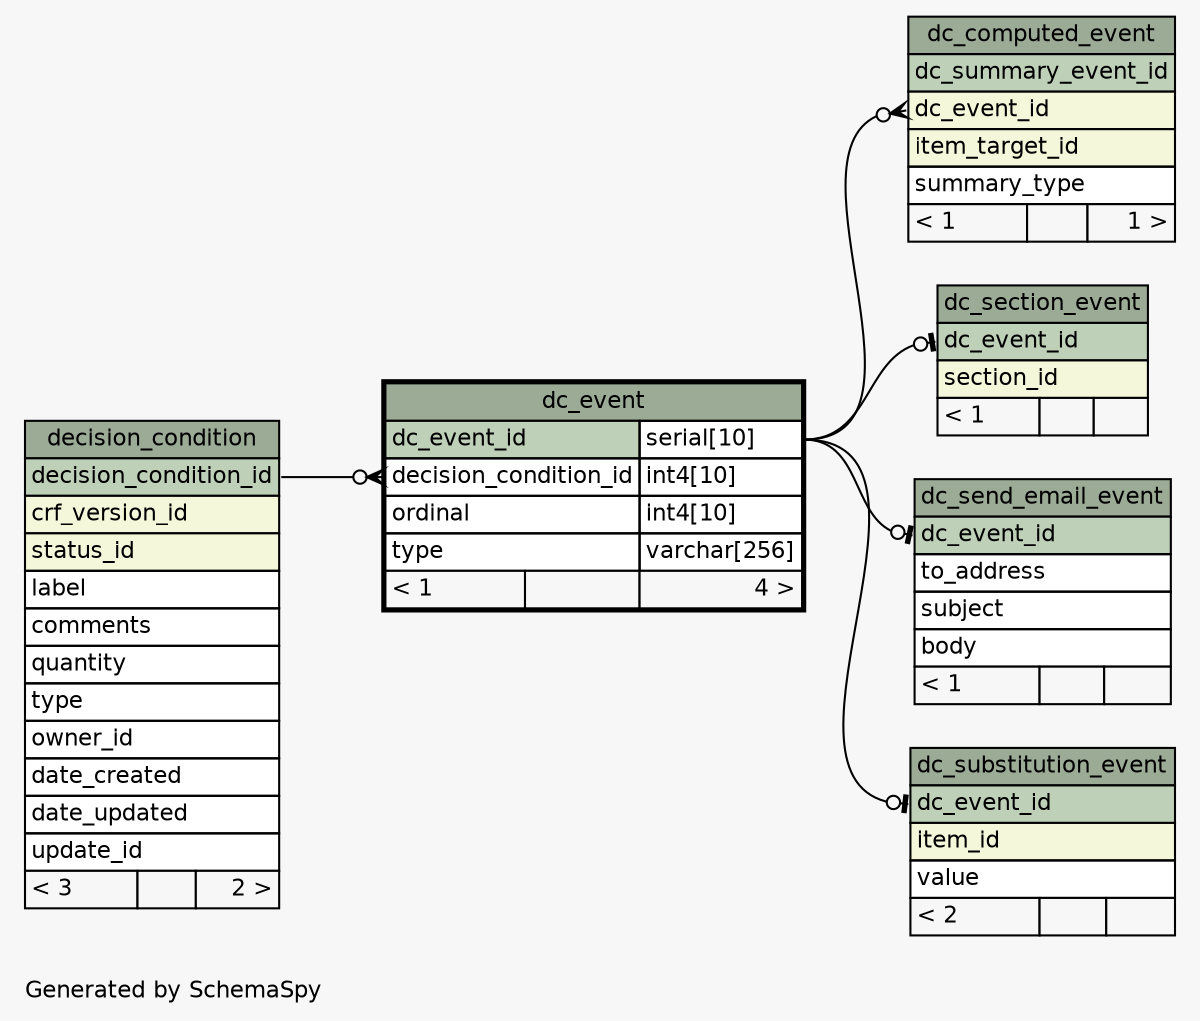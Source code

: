 // dot 2.28.0 on Windows Vista 6.0
// SchemaSpy rev 590
digraph "oneDegreeRelationshipsDiagram" {
  graph [
    rankdir="RL"
    bgcolor="#f7f7f7"
    label="\nGenerated by SchemaSpy"
    labeljust="l"
    nodesep="0.18"
    ranksep="0.46"
    fontname="Helvetica"
    fontsize="11"
  ];
  node [
    fontname="Helvetica"
    fontsize="11"
    shape="plaintext"
  ];
  edge [
    arrowsize="0.8"
  ];
  "dc_computed_event":"dc_event_id":w -> "dc_event":"dc_event_id.type":e [arrowhead=none dir=back arrowtail=crowodot];
  "dc_event":"decision_condition_id":w -> "decision_condition":"decision_condition_id":e [arrowhead=none dir=back arrowtail=crowodot];
  "dc_section_event":"dc_event_id":w -> "dc_event":"dc_event_id.type":e [arrowhead=none dir=back arrowtail=teeodot];
  "dc_send_email_event":"dc_event_id":w -> "dc_event":"dc_event_id.type":e [arrowhead=none dir=back arrowtail=teeodot];
  "dc_substitution_event":"dc_event_id":w -> "dc_event":"dc_event_id.type":e [arrowhead=none dir=back arrowtail=teeodot];
  "dc_computed_event" [
    label=<
    <TABLE BORDER="0" CELLBORDER="1" CELLSPACING="0" BGCOLOR="#ffffff">
      <TR><TD COLSPAN="3" BGCOLOR="#9bab96" ALIGN="CENTER">dc_computed_event</TD></TR>
      <TR><TD PORT="dc_summary_event_id" COLSPAN="3" BGCOLOR="#bed1b8" ALIGN="LEFT">dc_summary_event_id</TD></TR>
      <TR><TD PORT="dc_event_id" COLSPAN="3" BGCOLOR="#f4f7da" ALIGN="LEFT">dc_event_id</TD></TR>
      <TR><TD PORT="item_target_id" COLSPAN="3" BGCOLOR="#f4f7da" ALIGN="LEFT">item_target_id</TD></TR>
      <TR><TD PORT="summary_type" COLSPAN="3" ALIGN="LEFT">summary_type</TD></TR>
      <TR><TD ALIGN="LEFT" BGCOLOR="#f7f7f7">&lt; 1</TD><TD ALIGN="RIGHT" BGCOLOR="#f7f7f7">  </TD><TD ALIGN="RIGHT" BGCOLOR="#f7f7f7">1 &gt;</TD></TR>
    </TABLE>>
    URL="dc_computed_event.html"
    tooltip="dc_computed_event"
  ];
  "dc_event" [
    label=<
    <TABLE BORDER="2" CELLBORDER="1" CELLSPACING="0" BGCOLOR="#ffffff">
      <TR><TD COLSPAN="3" BGCOLOR="#9bab96" ALIGN="CENTER">dc_event</TD></TR>
      <TR><TD PORT="dc_event_id" COLSPAN="2" BGCOLOR="#bed1b8" ALIGN="LEFT">dc_event_id</TD><TD PORT="dc_event_id.type" ALIGN="LEFT">serial[10]</TD></TR>
      <TR><TD PORT="decision_condition_id" COLSPAN="2" ALIGN="LEFT">decision_condition_id</TD><TD PORT="decision_condition_id.type" ALIGN="LEFT">int4[10]</TD></TR>
      <TR><TD PORT="ordinal" COLSPAN="2" ALIGN="LEFT">ordinal</TD><TD PORT="ordinal.type" ALIGN="LEFT">int4[10]</TD></TR>
      <TR><TD PORT="type" COLSPAN="2" ALIGN="LEFT">type</TD><TD PORT="type.type" ALIGN="LEFT">varchar[256]</TD></TR>
      <TR><TD ALIGN="LEFT" BGCOLOR="#f7f7f7">&lt; 1</TD><TD ALIGN="RIGHT" BGCOLOR="#f7f7f7">  </TD><TD ALIGN="RIGHT" BGCOLOR="#f7f7f7">4 &gt;</TD></TR>
    </TABLE>>
    URL="dc_event.html"
    tooltip="dc_event"
  ];
  "dc_section_event" [
    label=<
    <TABLE BORDER="0" CELLBORDER="1" CELLSPACING="0" BGCOLOR="#ffffff">
      <TR><TD COLSPAN="3" BGCOLOR="#9bab96" ALIGN="CENTER">dc_section_event</TD></TR>
      <TR><TD PORT="dc_event_id" COLSPAN="3" BGCOLOR="#bed1b8" ALIGN="LEFT">dc_event_id</TD></TR>
      <TR><TD PORT="section_id" COLSPAN="3" BGCOLOR="#f4f7da" ALIGN="LEFT">section_id</TD></TR>
      <TR><TD ALIGN="LEFT" BGCOLOR="#f7f7f7">&lt; 1</TD><TD ALIGN="RIGHT" BGCOLOR="#f7f7f7">  </TD><TD ALIGN="RIGHT" BGCOLOR="#f7f7f7">  </TD></TR>
    </TABLE>>
    URL="dc_section_event.html"
    tooltip="dc_section_event"
  ];
  "dc_send_email_event" [
    label=<
    <TABLE BORDER="0" CELLBORDER="1" CELLSPACING="0" BGCOLOR="#ffffff">
      <TR><TD COLSPAN="3" BGCOLOR="#9bab96" ALIGN="CENTER">dc_send_email_event</TD></TR>
      <TR><TD PORT="dc_event_id" COLSPAN="3" BGCOLOR="#bed1b8" ALIGN="LEFT">dc_event_id</TD></TR>
      <TR><TD PORT="to_address" COLSPAN="3" ALIGN="LEFT">to_address</TD></TR>
      <TR><TD PORT="subject" COLSPAN="3" ALIGN="LEFT">subject</TD></TR>
      <TR><TD PORT="body" COLSPAN="3" ALIGN="LEFT">body</TD></TR>
      <TR><TD ALIGN="LEFT" BGCOLOR="#f7f7f7">&lt; 1</TD><TD ALIGN="RIGHT" BGCOLOR="#f7f7f7">  </TD><TD ALIGN="RIGHT" BGCOLOR="#f7f7f7">  </TD></TR>
    </TABLE>>
    URL="dc_send_email_event.html"
    tooltip="dc_send_email_event"
  ];
  "dc_substitution_event" [
    label=<
    <TABLE BORDER="0" CELLBORDER="1" CELLSPACING="0" BGCOLOR="#ffffff">
      <TR><TD COLSPAN="3" BGCOLOR="#9bab96" ALIGN="CENTER">dc_substitution_event</TD></TR>
      <TR><TD PORT="dc_event_id" COLSPAN="3" BGCOLOR="#bed1b8" ALIGN="LEFT">dc_event_id</TD></TR>
      <TR><TD PORT="item_id" COLSPAN="3" BGCOLOR="#f4f7da" ALIGN="LEFT">item_id</TD></TR>
      <TR><TD PORT="value" COLSPAN="3" ALIGN="LEFT">value</TD></TR>
      <TR><TD ALIGN="LEFT" BGCOLOR="#f7f7f7">&lt; 2</TD><TD ALIGN="RIGHT" BGCOLOR="#f7f7f7">  </TD><TD ALIGN="RIGHT" BGCOLOR="#f7f7f7">  </TD></TR>
    </TABLE>>
    URL="dc_substitution_event.html"
    tooltip="dc_substitution_event"
  ];
  "decision_condition" [
    label=<
    <TABLE BORDER="0" CELLBORDER="1" CELLSPACING="0" BGCOLOR="#ffffff">
      <TR><TD COLSPAN="3" BGCOLOR="#9bab96" ALIGN="CENTER">decision_condition</TD></TR>
      <TR><TD PORT="decision_condition_id" COLSPAN="3" BGCOLOR="#bed1b8" ALIGN="LEFT">decision_condition_id</TD></TR>
      <TR><TD PORT="crf_version_id" COLSPAN="3" BGCOLOR="#f4f7da" ALIGN="LEFT">crf_version_id</TD></TR>
      <TR><TD PORT="status_id" COLSPAN="3" BGCOLOR="#f4f7da" ALIGN="LEFT">status_id</TD></TR>
      <TR><TD PORT="label" COLSPAN="3" ALIGN="LEFT">label</TD></TR>
      <TR><TD PORT="comments" COLSPAN="3" ALIGN="LEFT">comments</TD></TR>
      <TR><TD PORT="quantity" COLSPAN="3" ALIGN="LEFT">quantity</TD></TR>
      <TR><TD PORT="type" COLSPAN="3" ALIGN="LEFT">type</TD></TR>
      <TR><TD PORT="owner_id" COLSPAN="3" ALIGN="LEFT">owner_id</TD></TR>
      <TR><TD PORT="date_created" COLSPAN="3" ALIGN="LEFT">date_created</TD></TR>
      <TR><TD PORT="date_updated" COLSPAN="3" ALIGN="LEFT">date_updated</TD></TR>
      <TR><TD PORT="update_id" COLSPAN="3" ALIGN="LEFT">update_id</TD></TR>
      <TR><TD ALIGN="LEFT" BGCOLOR="#f7f7f7">&lt; 3</TD><TD ALIGN="RIGHT" BGCOLOR="#f7f7f7">  </TD><TD ALIGN="RIGHT" BGCOLOR="#f7f7f7">2 &gt;</TD></TR>
    </TABLE>>
    URL="decision_condition.html"
    tooltip="decision_condition"
  ];
}
